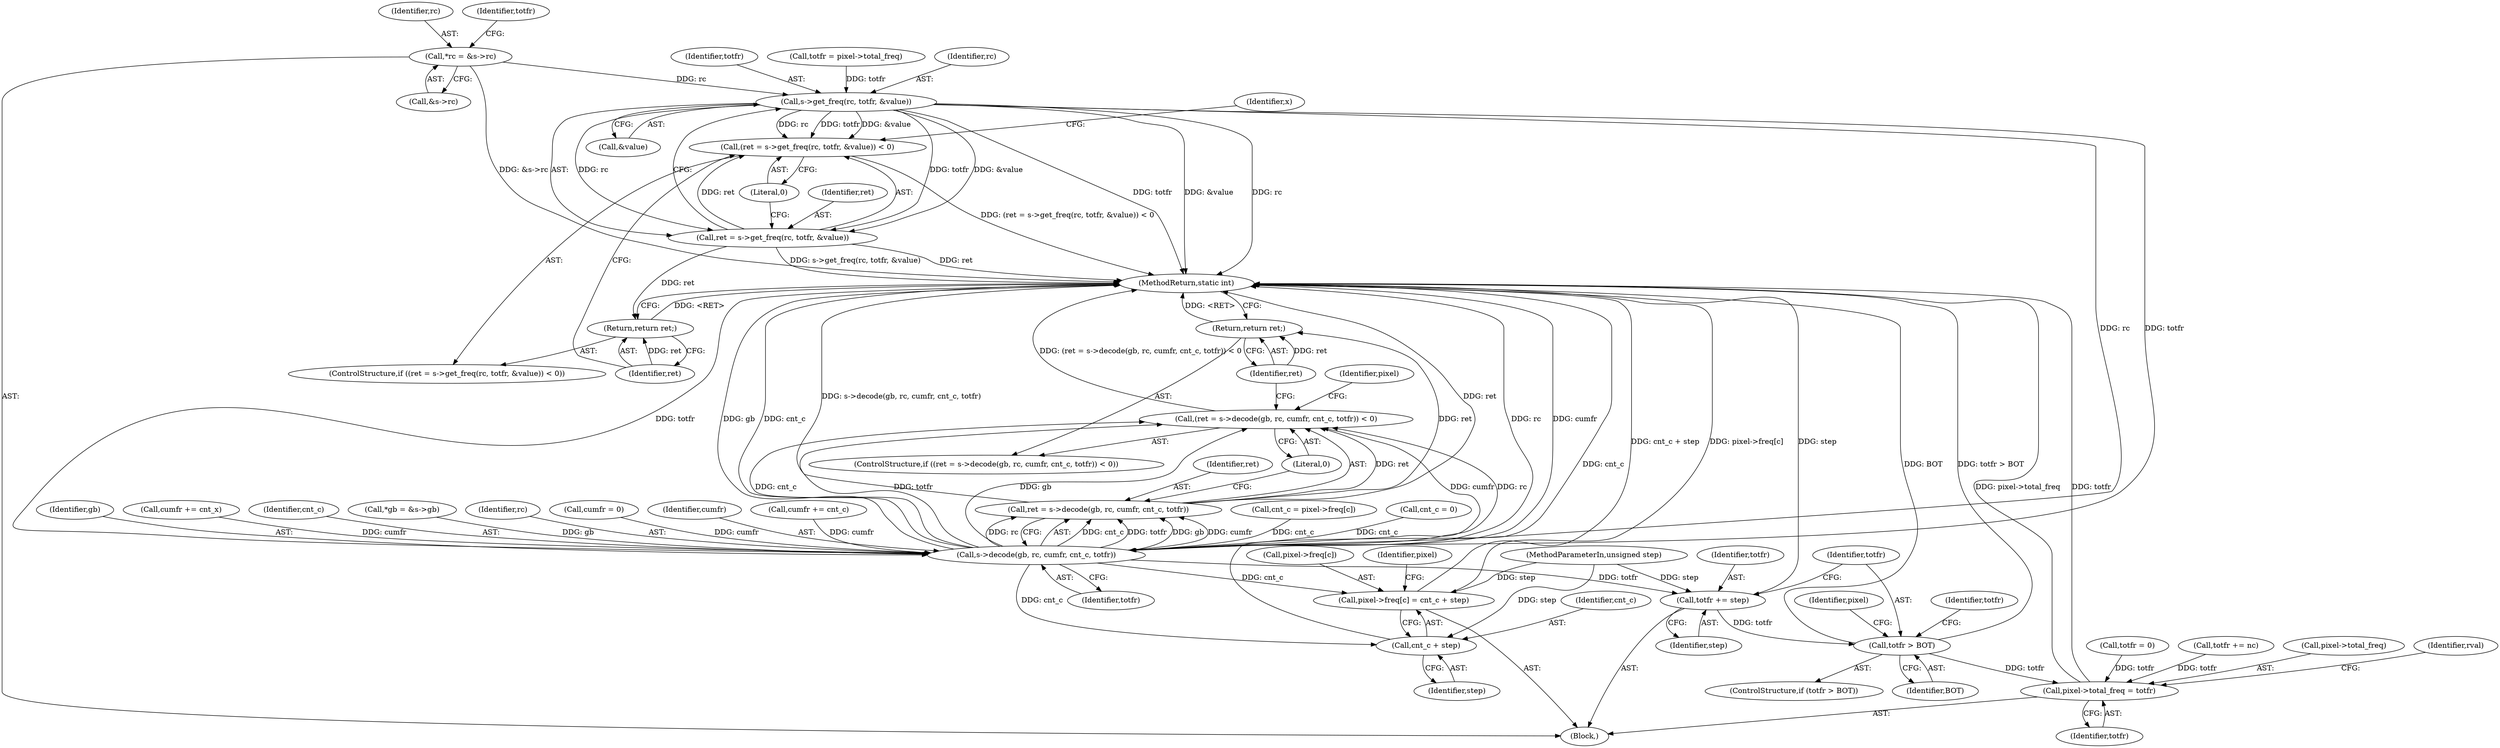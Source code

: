 digraph "0_FFmpeg_2171dfae8c065878a2e130390eb78cf2947a5b69@pointer" {
"1000114" [label="(Call,*rc = &s->rc)"];
"1000148" [label="(Call,s->get_freq(rc, totfr, &value))"];
"1000145" [label="(Call,(ret = s->get_freq(rc, totfr, &value)) < 0)"];
"1000146" [label="(Call,ret = s->get_freq(rc, totfr, &value))"];
"1000154" [label="(Return,return ret;)"];
"1000229" [label="(Call,s->decode(gb, rc, cumfr, cnt_c, totfr))"];
"1000226" [label="(Call,(ret = s->decode(gb, rc, cumfr, cnt_c, totfr)) < 0)"];
"1000227" [label="(Call,ret = s->decode(gb, rc, cumfr, cnt_c, totfr))"];
"1000236" [label="(Return,return ret;)"];
"1000238" [label="(Call,pixel->freq[c] = cnt_c + step)"];
"1000244" [label="(Call,cnt_c + step)"];
"1000256" [label="(Call,totfr += step)"];
"1000260" [label="(Call,totfr > BOT)"];
"1000344" [label="(Call,pixel->total_freq = totfr)"];
"1000227" [label="(Call,ret = s->decode(gb, rc, cumfr, cnt_c, totfr))"];
"1000116" [label="(Call,&s->rc)"];
"1000258" [label="(Identifier,step)"];
"1000194" [label="(Call,cnt_c = pixel->freq[c])"];
"1000241" [label="(Identifier,pixel)"];
"1000226" [label="(Call,(ret = s->decode(gb, rc, cumfr, cnt_c, totfr)) < 0)"];
"1000239" [label="(Call,pixel->freq[c])"];
"1000114" [label="(Call,*rc = &s->rc)"];
"1000359" [label="(MethodReturn,static int)"];
"1000265" [label="(Identifier,totfr)"];
"1000348" [label="(Identifier,totfr)"];
"1000150" [label="(Identifier,totfr)"];
"1000186" [label="(Call,cnt_c = 0)"];
"1000264" [label="(Call,totfr = 0)"];
"1000296" [label="(Call,totfr += nc)"];
"1000155" [label="(Identifier,ret)"];
"1000115" [label="(Identifier,rc)"];
"1000230" [label="(Identifier,gb)"];
"1000174" [label="(Call,cumfr += cnt_x)"];
"1000257" [label="(Identifier,totfr)"];
"1000261" [label="(Identifier,totfr)"];
"1000105" [label="(Block,)"];
"1000256" [label="(Call,totfr += step)"];
"1000250" [label="(Identifier,pixel)"];
"1000145" [label="(Call,(ret = s->get_freq(rc, totfr, &value)) < 0)"];
"1000344" [label="(Call,pixel->total_freq = totfr)"];
"1000234" [label="(Identifier,totfr)"];
"1000144" [label="(ControlStructure,if ((ret = s->get_freq(rc, totfr, &value)) < 0))"];
"1000229" [label="(Call,s->decode(gb, rc, cumfr, cnt_c, totfr))"];
"1000345" [label="(Call,pixel->total_freq)"];
"1000259" [label="(ControlStructure,if (totfr > BOT))"];
"1000236" [label="(Return,return ret;)"];
"1000244" [label="(Call,cnt_c + step)"];
"1000233" [label="(Identifier,cnt_c)"];
"1000107" [label="(Call,*gb = &s->gb)"];
"1000103" [label="(MethodParameterIn,unsigned step)"];
"1000146" [label="(Call,ret = s->get_freq(rc, totfr, &value))"];
"1000121" [label="(Call,totfr = pixel->total_freq)"];
"1000351" [label="(Identifier,rval)"];
"1000235" [label="(Literal,0)"];
"1000231" [label="(Identifier,rc)"];
"1000260" [label="(Call,totfr > BOT)"];
"1000245" [label="(Identifier,cnt_c)"];
"1000237" [label="(Identifier,ret)"];
"1000158" [label="(Identifier,x)"];
"1000346" [label="(Identifier,pixel)"];
"1000148" [label="(Call,s->get_freq(rc, totfr, &value))"];
"1000228" [label="(Identifier,ret)"];
"1000149" [label="(Identifier,rc)"];
"1000153" [label="(Literal,0)"];
"1000238" [label="(Call,pixel->freq[c] = cnt_c + step)"];
"1000132" [label="(Call,cumfr = 0)"];
"1000232" [label="(Identifier,cumfr)"];
"1000154" [label="(Return,return ret;)"];
"1000122" [label="(Identifier,totfr)"];
"1000225" [label="(ControlStructure,if ((ret = s->decode(gb, rc, cumfr, cnt_c, totfr)) < 0))"];
"1000147" [label="(Identifier,ret)"];
"1000246" [label="(Identifier,step)"];
"1000151" [label="(Call,&value)"];
"1000207" [label="(Call,cumfr += cnt_c)"];
"1000262" [label="(Identifier,BOT)"];
"1000114" -> "1000105"  [label="AST: "];
"1000114" -> "1000116"  [label="CFG: "];
"1000115" -> "1000114"  [label="AST: "];
"1000116" -> "1000114"  [label="AST: "];
"1000122" -> "1000114"  [label="CFG: "];
"1000114" -> "1000359"  [label="DDG: &s->rc"];
"1000114" -> "1000148"  [label="DDG: rc"];
"1000148" -> "1000146"  [label="AST: "];
"1000148" -> "1000151"  [label="CFG: "];
"1000149" -> "1000148"  [label="AST: "];
"1000150" -> "1000148"  [label="AST: "];
"1000151" -> "1000148"  [label="AST: "];
"1000146" -> "1000148"  [label="CFG: "];
"1000148" -> "1000359"  [label="DDG: &value"];
"1000148" -> "1000359"  [label="DDG: rc"];
"1000148" -> "1000359"  [label="DDG: totfr"];
"1000148" -> "1000145"  [label="DDG: rc"];
"1000148" -> "1000145"  [label="DDG: totfr"];
"1000148" -> "1000145"  [label="DDG: &value"];
"1000148" -> "1000146"  [label="DDG: rc"];
"1000148" -> "1000146"  [label="DDG: totfr"];
"1000148" -> "1000146"  [label="DDG: &value"];
"1000121" -> "1000148"  [label="DDG: totfr"];
"1000148" -> "1000229"  [label="DDG: rc"];
"1000148" -> "1000229"  [label="DDG: totfr"];
"1000145" -> "1000144"  [label="AST: "];
"1000145" -> "1000153"  [label="CFG: "];
"1000146" -> "1000145"  [label="AST: "];
"1000153" -> "1000145"  [label="AST: "];
"1000155" -> "1000145"  [label="CFG: "];
"1000158" -> "1000145"  [label="CFG: "];
"1000145" -> "1000359"  [label="DDG: (ret = s->get_freq(rc, totfr, &value)) < 0"];
"1000146" -> "1000145"  [label="DDG: ret"];
"1000147" -> "1000146"  [label="AST: "];
"1000153" -> "1000146"  [label="CFG: "];
"1000146" -> "1000359"  [label="DDG: s->get_freq(rc, totfr, &value)"];
"1000146" -> "1000359"  [label="DDG: ret"];
"1000146" -> "1000154"  [label="DDG: ret"];
"1000154" -> "1000144"  [label="AST: "];
"1000154" -> "1000155"  [label="CFG: "];
"1000155" -> "1000154"  [label="AST: "];
"1000359" -> "1000154"  [label="CFG: "];
"1000154" -> "1000359"  [label="DDG: <RET>"];
"1000155" -> "1000154"  [label="DDG: ret"];
"1000229" -> "1000227"  [label="AST: "];
"1000229" -> "1000234"  [label="CFG: "];
"1000230" -> "1000229"  [label="AST: "];
"1000231" -> "1000229"  [label="AST: "];
"1000232" -> "1000229"  [label="AST: "];
"1000233" -> "1000229"  [label="AST: "];
"1000234" -> "1000229"  [label="AST: "];
"1000227" -> "1000229"  [label="CFG: "];
"1000229" -> "1000359"  [label="DDG: cnt_c"];
"1000229" -> "1000359"  [label="DDG: rc"];
"1000229" -> "1000359"  [label="DDG: cumfr"];
"1000229" -> "1000359"  [label="DDG: totfr"];
"1000229" -> "1000359"  [label="DDG: gb"];
"1000229" -> "1000226"  [label="DDG: cnt_c"];
"1000229" -> "1000226"  [label="DDG: totfr"];
"1000229" -> "1000226"  [label="DDG: gb"];
"1000229" -> "1000226"  [label="DDG: cumfr"];
"1000229" -> "1000226"  [label="DDG: rc"];
"1000229" -> "1000227"  [label="DDG: cnt_c"];
"1000229" -> "1000227"  [label="DDG: totfr"];
"1000229" -> "1000227"  [label="DDG: gb"];
"1000229" -> "1000227"  [label="DDG: cumfr"];
"1000229" -> "1000227"  [label="DDG: rc"];
"1000107" -> "1000229"  [label="DDG: gb"];
"1000207" -> "1000229"  [label="DDG: cumfr"];
"1000132" -> "1000229"  [label="DDG: cumfr"];
"1000174" -> "1000229"  [label="DDG: cumfr"];
"1000186" -> "1000229"  [label="DDG: cnt_c"];
"1000194" -> "1000229"  [label="DDG: cnt_c"];
"1000229" -> "1000238"  [label="DDG: cnt_c"];
"1000229" -> "1000244"  [label="DDG: cnt_c"];
"1000229" -> "1000256"  [label="DDG: totfr"];
"1000226" -> "1000225"  [label="AST: "];
"1000226" -> "1000235"  [label="CFG: "];
"1000227" -> "1000226"  [label="AST: "];
"1000235" -> "1000226"  [label="AST: "];
"1000237" -> "1000226"  [label="CFG: "];
"1000241" -> "1000226"  [label="CFG: "];
"1000226" -> "1000359"  [label="DDG: (ret = s->decode(gb, rc, cumfr, cnt_c, totfr)) < 0"];
"1000227" -> "1000226"  [label="DDG: ret"];
"1000228" -> "1000227"  [label="AST: "];
"1000235" -> "1000227"  [label="CFG: "];
"1000227" -> "1000359"  [label="DDG: ret"];
"1000227" -> "1000359"  [label="DDG: s->decode(gb, rc, cumfr, cnt_c, totfr)"];
"1000227" -> "1000236"  [label="DDG: ret"];
"1000236" -> "1000225"  [label="AST: "];
"1000236" -> "1000237"  [label="CFG: "];
"1000237" -> "1000236"  [label="AST: "];
"1000359" -> "1000236"  [label="CFG: "];
"1000236" -> "1000359"  [label="DDG: <RET>"];
"1000237" -> "1000236"  [label="DDG: ret"];
"1000238" -> "1000105"  [label="AST: "];
"1000238" -> "1000244"  [label="CFG: "];
"1000239" -> "1000238"  [label="AST: "];
"1000244" -> "1000238"  [label="AST: "];
"1000250" -> "1000238"  [label="CFG: "];
"1000238" -> "1000359"  [label="DDG: pixel->freq[c]"];
"1000238" -> "1000359"  [label="DDG: cnt_c + step"];
"1000103" -> "1000238"  [label="DDG: step"];
"1000244" -> "1000246"  [label="CFG: "];
"1000245" -> "1000244"  [label="AST: "];
"1000246" -> "1000244"  [label="AST: "];
"1000244" -> "1000359"  [label="DDG: cnt_c"];
"1000103" -> "1000244"  [label="DDG: step"];
"1000256" -> "1000105"  [label="AST: "];
"1000256" -> "1000258"  [label="CFG: "];
"1000257" -> "1000256"  [label="AST: "];
"1000258" -> "1000256"  [label="AST: "];
"1000261" -> "1000256"  [label="CFG: "];
"1000256" -> "1000359"  [label="DDG: step"];
"1000103" -> "1000256"  [label="DDG: step"];
"1000256" -> "1000260"  [label="DDG: totfr"];
"1000260" -> "1000259"  [label="AST: "];
"1000260" -> "1000262"  [label="CFG: "];
"1000261" -> "1000260"  [label="AST: "];
"1000262" -> "1000260"  [label="AST: "];
"1000265" -> "1000260"  [label="CFG: "];
"1000346" -> "1000260"  [label="CFG: "];
"1000260" -> "1000359"  [label="DDG: totfr > BOT"];
"1000260" -> "1000359"  [label="DDG: BOT"];
"1000260" -> "1000344"  [label="DDG: totfr"];
"1000344" -> "1000105"  [label="AST: "];
"1000344" -> "1000348"  [label="CFG: "];
"1000345" -> "1000344"  [label="AST: "];
"1000348" -> "1000344"  [label="AST: "];
"1000351" -> "1000344"  [label="CFG: "];
"1000344" -> "1000359"  [label="DDG: totfr"];
"1000344" -> "1000359"  [label="DDG: pixel->total_freq"];
"1000264" -> "1000344"  [label="DDG: totfr"];
"1000296" -> "1000344"  [label="DDG: totfr"];
}
